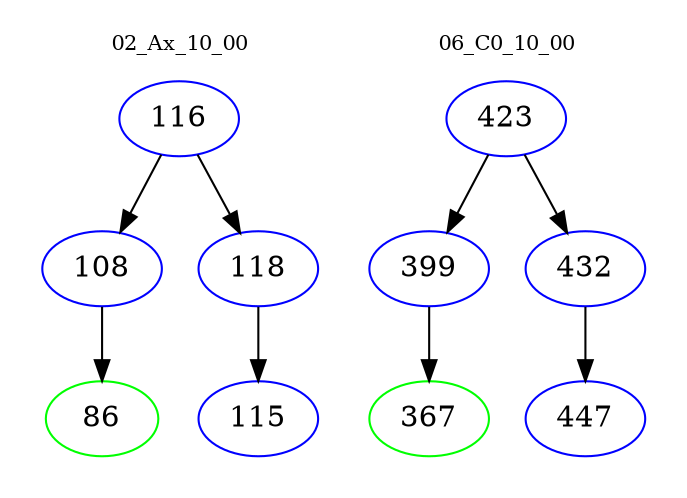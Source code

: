 digraph{
subgraph cluster_0 {
color = white
label = "02_Ax_10_00";
fontsize=10;
T0_116 [label="116", color="blue"]
T0_116 -> T0_108 [color="black"]
T0_108 [label="108", color="blue"]
T0_108 -> T0_86 [color="black"]
T0_86 [label="86", color="green"]
T0_116 -> T0_118 [color="black"]
T0_118 [label="118", color="blue"]
T0_118 -> T0_115 [color="black"]
T0_115 [label="115", color="blue"]
}
subgraph cluster_1 {
color = white
label = "06_C0_10_00";
fontsize=10;
T1_423 [label="423", color="blue"]
T1_423 -> T1_399 [color="black"]
T1_399 [label="399", color="blue"]
T1_399 -> T1_367 [color="black"]
T1_367 [label="367", color="green"]
T1_423 -> T1_432 [color="black"]
T1_432 [label="432", color="blue"]
T1_432 -> T1_447 [color="black"]
T1_447 [label="447", color="blue"]
}
}
